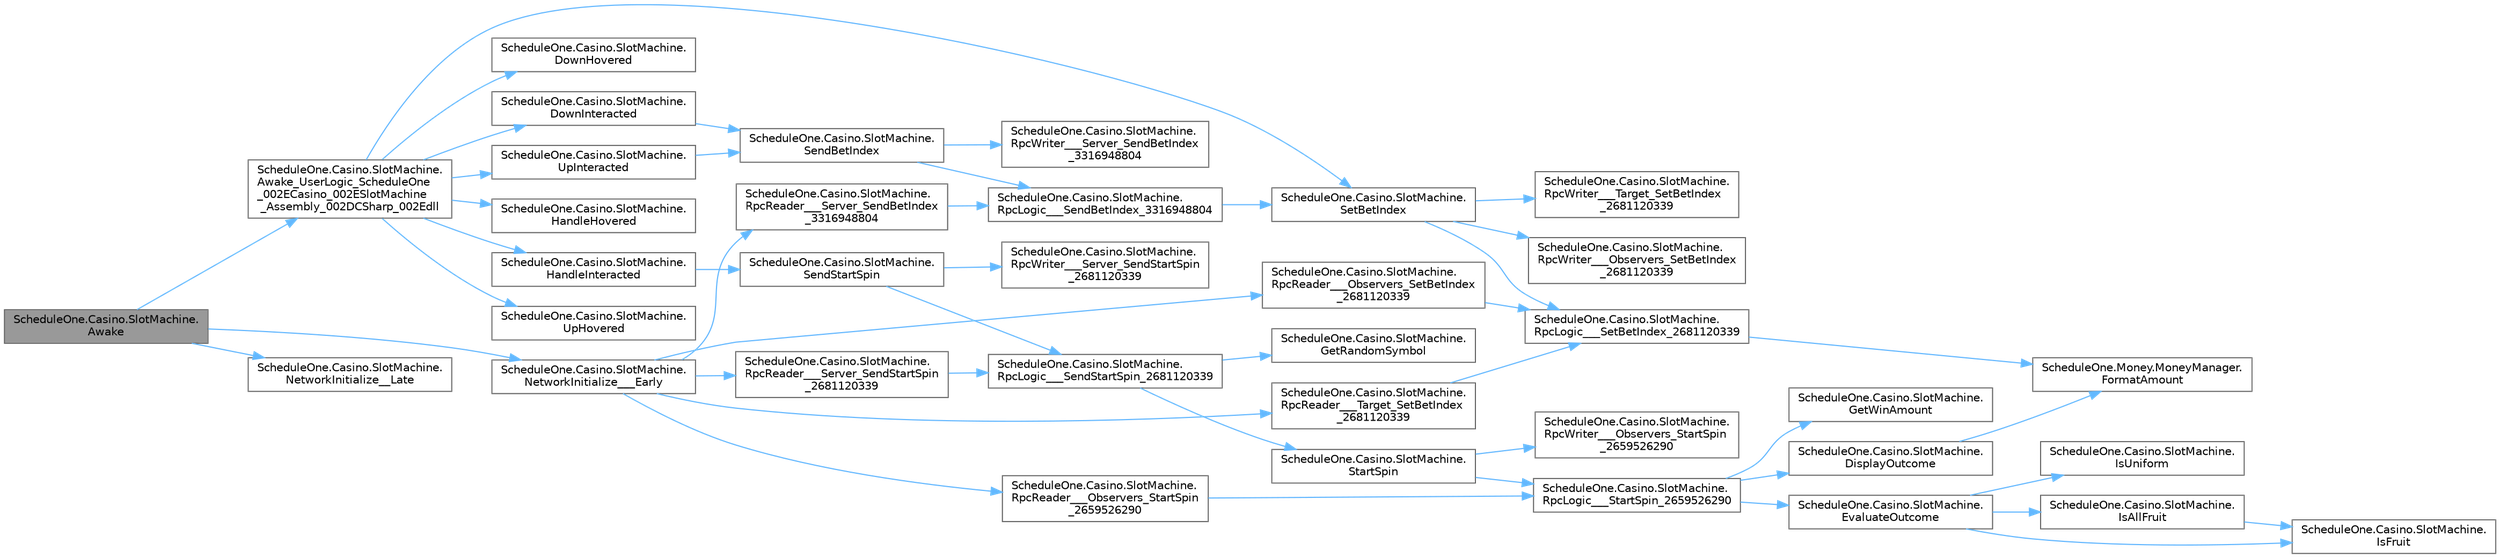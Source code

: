 digraph "ScheduleOne.Casino.SlotMachine.Awake"
{
 // LATEX_PDF_SIZE
  bgcolor="transparent";
  edge [fontname=Helvetica,fontsize=10,labelfontname=Helvetica,labelfontsize=10];
  node [fontname=Helvetica,fontsize=10,shape=box,height=0.2,width=0.4];
  rankdir="LR";
  Node1 [id="Node000001",label="ScheduleOne.Casino.SlotMachine.\lAwake",height=0.2,width=0.4,color="gray40", fillcolor="grey60", style="filled", fontcolor="black",tooltip=" "];
  Node1 -> Node2 [id="edge1_Node000001_Node000002",color="steelblue1",style="solid",tooltip=" "];
  Node2 [id="Node000002",label="ScheduleOne.Casino.SlotMachine.\lAwake_UserLogic_ScheduleOne\l_002ECasino_002ESlotMachine\l_Assembly_002DCSharp_002Edll",height=0.2,width=0.4,color="grey40", fillcolor="white", style="filled",URL="$class_schedule_one_1_1_casino_1_1_slot_machine.html#a38fd1264451f8550180e0dd37f5152dc",tooltip=" "];
  Node2 -> Node3 [id="edge2_Node000002_Node000003",color="steelblue1",style="solid",tooltip=" "];
  Node3 [id="Node000003",label="ScheduleOne.Casino.SlotMachine.\lDownHovered",height=0.2,width=0.4,color="grey40", fillcolor="white", style="filled",URL="$class_schedule_one_1_1_casino_1_1_slot_machine.html#a3adef15a89381b8c145037e73b967a27",tooltip=" "];
  Node2 -> Node4 [id="edge3_Node000002_Node000004",color="steelblue1",style="solid",tooltip=" "];
  Node4 [id="Node000004",label="ScheduleOne.Casino.SlotMachine.\lDownInteracted",height=0.2,width=0.4,color="grey40", fillcolor="white", style="filled",URL="$class_schedule_one_1_1_casino_1_1_slot_machine.html#a81b9e9d28cc4515cc413036fb74337fe",tooltip=" "];
  Node4 -> Node5 [id="edge4_Node000004_Node000005",color="steelblue1",style="solid",tooltip=" "];
  Node5 [id="Node000005",label="ScheduleOne.Casino.SlotMachine.\lSendBetIndex",height=0.2,width=0.4,color="grey40", fillcolor="white", style="filled",URL="$class_schedule_one_1_1_casino_1_1_slot_machine.html#a20fede213bf8f814a33be68947bd3b56",tooltip=" "];
  Node5 -> Node6 [id="edge5_Node000005_Node000006",color="steelblue1",style="solid",tooltip=" "];
  Node6 [id="Node000006",label="ScheduleOne.Casino.SlotMachine.\lRpcLogic___SendBetIndex_3316948804",height=0.2,width=0.4,color="grey40", fillcolor="white", style="filled",URL="$class_schedule_one_1_1_casino_1_1_slot_machine.html#a46e5006fffefdac70b850fb3ee9e06c7",tooltip=" "];
  Node6 -> Node7 [id="edge6_Node000006_Node000007",color="steelblue1",style="solid",tooltip=" "];
  Node7 [id="Node000007",label="ScheduleOne.Casino.SlotMachine.\lSetBetIndex",height=0.2,width=0.4,color="grey40", fillcolor="white", style="filled",URL="$class_schedule_one_1_1_casino_1_1_slot_machine.html#afeb9928c2370b7c6b753d3ea700b9657",tooltip=" "];
  Node7 -> Node8 [id="edge7_Node000007_Node000008",color="steelblue1",style="solid",tooltip=" "];
  Node8 [id="Node000008",label="ScheduleOne.Casino.SlotMachine.\lRpcLogic___SetBetIndex_2681120339",height=0.2,width=0.4,color="grey40", fillcolor="white", style="filled",URL="$class_schedule_one_1_1_casino_1_1_slot_machine.html#a512c2a21e1c7e0875e55a6e8d8c444e8",tooltip=" "];
  Node8 -> Node9 [id="edge8_Node000008_Node000009",color="steelblue1",style="solid",tooltip=" "];
  Node9 [id="Node000009",label="ScheduleOne.Money.MoneyManager.\lFormatAmount",height=0.2,width=0.4,color="grey40", fillcolor="white", style="filled",URL="$class_schedule_one_1_1_money_1_1_money_manager.html#a78b4073a7950bbf638996b8e16ac18e5",tooltip=" "];
  Node7 -> Node10 [id="edge9_Node000007_Node000010",color="steelblue1",style="solid",tooltip=" "];
  Node10 [id="Node000010",label="ScheduleOne.Casino.SlotMachine.\lRpcWriter___Observers_SetBetIndex\l_2681120339",height=0.2,width=0.4,color="grey40", fillcolor="white", style="filled",URL="$class_schedule_one_1_1_casino_1_1_slot_machine.html#a8877b1eea7eaca79bd6fea03ab48a2e1",tooltip=" "];
  Node7 -> Node11 [id="edge10_Node000007_Node000011",color="steelblue1",style="solid",tooltip=" "];
  Node11 [id="Node000011",label="ScheduleOne.Casino.SlotMachine.\lRpcWriter___Target_SetBetIndex\l_2681120339",height=0.2,width=0.4,color="grey40", fillcolor="white", style="filled",URL="$class_schedule_one_1_1_casino_1_1_slot_machine.html#ac8294424b338f19f393c129d8da010c5",tooltip=" "];
  Node5 -> Node12 [id="edge11_Node000005_Node000012",color="steelblue1",style="solid",tooltip=" "];
  Node12 [id="Node000012",label="ScheduleOne.Casino.SlotMachine.\lRpcWriter___Server_SendBetIndex\l_3316948804",height=0.2,width=0.4,color="grey40", fillcolor="white", style="filled",URL="$class_schedule_one_1_1_casino_1_1_slot_machine.html#a1b5e35b0361654954e92f0b9ed0f783c",tooltip=" "];
  Node2 -> Node13 [id="edge12_Node000002_Node000013",color="steelblue1",style="solid",tooltip=" "];
  Node13 [id="Node000013",label="ScheduleOne.Casino.SlotMachine.\lHandleHovered",height=0.2,width=0.4,color="grey40", fillcolor="white", style="filled",URL="$class_schedule_one_1_1_casino_1_1_slot_machine.html#a564f99d3010ce6d22650500fd33a11ee",tooltip=" "];
  Node2 -> Node14 [id="edge13_Node000002_Node000014",color="steelblue1",style="solid",tooltip=" "];
  Node14 [id="Node000014",label="ScheduleOne.Casino.SlotMachine.\lHandleInteracted",height=0.2,width=0.4,color="grey40", fillcolor="white", style="filled",URL="$class_schedule_one_1_1_casino_1_1_slot_machine.html#a36190af7336a3a3f0abe5e6fb31ad25d",tooltip=" "];
  Node14 -> Node15 [id="edge14_Node000014_Node000015",color="steelblue1",style="solid",tooltip=" "];
  Node15 [id="Node000015",label="ScheduleOne.Casino.SlotMachine.\lSendStartSpin",height=0.2,width=0.4,color="grey40", fillcolor="white", style="filled",URL="$class_schedule_one_1_1_casino_1_1_slot_machine.html#ac6f286e9d42f208bf7f9dc384a4fd565",tooltip=" "];
  Node15 -> Node16 [id="edge15_Node000015_Node000016",color="steelblue1",style="solid",tooltip=" "];
  Node16 [id="Node000016",label="ScheduleOne.Casino.SlotMachine.\lRpcLogic___SendStartSpin_2681120339",height=0.2,width=0.4,color="grey40", fillcolor="white", style="filled",URL="$class_schedule_one_1_1_casino_1_1_slot_machine.html#af8484b9d441ed21d22e7ca468baabc21",tooltip=" "];
  Node16 -> Node17 [id="edge16_Node000016_Node000017",color="steelblue1",style="solid",tooltip=" "];
  Node17 [id="Node000017",label="ScheduleOne.Casino.SlotMachine.\lGetRandomSymbol",height=0.2,width=0.4,color="grey40", fillcolor="white", style="filled",URL="$class_schedule_one_1_1_casino_1_1_slot_machine.html#aa98085eaabb93f36bed10b86c379783f",tooltip=" "];
  Node16 -> Node18 [id="edge17_Node000016_Node000018",color="steelblue1",style="solid",tooltip=" "];
  Node18 [id="Node000018",label="ScheduleOne.Casino.SlotMachine.\lStartSpin",height=0.2,width=0.4,color="grey40", fillcolor="white", style="filled",URL="$class_schedule_one_1_1_casino_1_1_slot_machine.html#afd64e6b0f59291b492c2e83e134c17ea",tooltip=" "];
  Node18 -> Node19 [id="edge18_Node000018_Node000019",color="steelblue1",style="solid",tooltip=" "];
  Node19 [id="Node000019",label="ScheduleOne.Casino.SlotMachine.\lRpcLogic___StartSpin_2659526290",height=0.2,width=0.4,color="grey40", fillcolor="white", style="filled",URL="$class_schedule_one_1_1_casino_1_1_slot_machine.html#a5d66859f79e00221b95b83d715ca7d1f",tooltip=" "];
  Node19 -> Node20 [id="edge19_Node000019_Node000020",color="steelblue1",style="solid",tooltip=" "];
  Node20 [id="Node000020",label="ScheduleOne.Casino.SlotMachine.\lDisplayOutcome",height=0.2,width=0.4,color="grey40", fillcolor="white", style="filled",URL="$class_schedule_one_1_1_casino_1_1_slot_machine.html#a0c94dae6a9e612bae25e82e03151855c",tooltip=" "];
  Node20 -> Node9 [id="edge20_Node000020_Node000009",color="steelblue1",style="solid",tooltip=" "];
  Node19 -> Node21 [id="edge21_Node000019_Node000021",color="steelblue1",style="solid",tooltip=" "];
  Node21 [id="Node000021",label="ScheduleOne.Casino.SlotMachine.\lEvaluateOutcome",height=0.2,width=0.4,color="grey40", fillcolor="white", style="filled",URL="$class_schedule_one_1_1_casino_1_1_slot_machine.html#ad757cc169597f9656b7e15e3ca423acd",tooltip=" "];
  Node21 -> Node22 [id="edge22_Node000021_Node000022",color="steelblue1",style="solid",tooltip=" "];
  Node22 [id="Node000022",label="ScheduleOne.Casino.SlotMachine.\lIsAllFruit",height=0.2,width=0.4,color="grey40", fillcolor="white", style="filled",URL="$class_schedule_one_1_1_casino_1_1_slot_machine.html#af454e6d8dc71761eb72c609a2e9cfde7",tooltip=" "];
  Node22 -> Node23 [id="edge23_Node000022_Node000023",color="steelblue1",style="solid",tooltip=" "];
  Node23 [id="Node000023",label="ScheduleOne.Casino.SlotMachine.\lIsFruit",height=0.2,width=0.4,color="grey40", fillcolor="white", style="filled",URL="$class_schedule_one_1_1_casino_1_1_slot_machine.html#ab63bf532dba3d74dcee95901e4050cef",tooltip=" "];
  Node21 -> Node23 [id="edge24_Node000021_Node000023",color="steelblue1",style="solid",tooltip=" "];
  Node21 -> Node24 [id="edge25_Node000021_Node000024",color="steelblue1",style="solid",tooltip=" "];
  Node24 [id="Node000024",label="ScheduleOne.Casino.SlotMachine.\lIsUniform",height=0.2,width=0.4,color="grey40", fillcolor="white", style="filled",URL="$class_schedule_one_1_1_casino_1_1_slot_machine.html#afc41687dba5ebc4acd9fd360478c753e",tooltip=" "];
  Node19 -> Node25 [id="edge26_Node000019_Node000025",color="steelblue1",style="solid",tooltip=" "];
  Node25 [id="Node000025",label="ScheduleOne.Casino.SlotMachine.\lGetWinAmount",height=0.2,width=0.4,color="grey40", fillcolor="white", style="filled",URL="$class_schedule_one_1_1_casino_1_1_slot_machine.html#a98831df84a3d0fb164dfd965f9372f3a",tooltip=" "];
  Node18 -> Node26 [id="edge27_Node000018_Node000026",color="steelblue1",style="solid",tooltip=" "];
  Node26 [id="Node000026",label="ScheduleOne.Casino.SlotMachine.\lRpcWriter___Observers_StartSpin\l_2659526290",height=0.2,width=0.4,color="grey40", fillcolor="white", style="filled",URL="$class_schedule_one_1_1_casino_1_1_slot_machine.html#ad3aa0ea3b4e2d8f8116a9b8877bae5ed",tooltip=" "];
  Node15 -> Node27 [id="edge28_Node000015_Node000027",color="steelblue1",style="solid",tooltip=" "];
  Node27 [id="Node000027",label="ScheduleOne.Casino.SlotMachine.\lRpcWriter___Server_SendStartSpin\l_2681120339",height=0.2,width=0.4,color="grey40", fillcolor="white", style="filled",URL="$class_schedule_one_1_1_casino_1_1_slot_machine.html#a650a0dd803f6b574c713ba14de7015e9",tooltip=" "];
  Node2 -> Node7 [id="edge29_Node000002_Node000007",color="steelblue1",style="solid",tooltip=" "];
  Node2 -> Node28 [id="edge30_Node000002_Node000028",color="steelblue1",style="solid",tooltip=" "];
  Node28 [id="Node000028",label="ScheduleOne.Casino.SlotMachine.\lUpHovered",height=0.2,width=0.4,color="grey40", fillcolor="white", style="filled",URL="$class_schedule_one_1_1_casino_1_1_slot_machine.html#ac67685d83f69055dcadc94c381218e0e",tooltip=" "];
  Node2 -> Node29 [id="edge31_Node000002_Node000029",color="steelblue1",style="solid",tooltip=" "];
  Node29 [id="Node000029",label="ScheduleOne.Casino.SlotMachine.\lUpInteracted",height=0.2,width=0.4,color="grey40", fillcolor="white", style="filled",URL="$class_schedule_one_1_1_casino_1_1_slot_machine.html#a06ea6b96def867c9615153f89c4269e3",tooltip=" "];
  Node29 -> Node5 [id="edge32_Node000029_Node000005",color="steelblue1",style="solid",tooltip=" "];
  Node1 -> Node30 [id="edge33_Node000001_Node000030",color="steelblue1",style="solid",tooltip=" "];
  Node30 [id="Node000030",label="ScheduleOne.Casino.SlotMachine.\lNetworkInitialize___Early",height=0.2,width=0.4,color="grey40", fillcolor="white", style="filled",URL="$class_schedule_one_1_1_casino_1_1_slot_machine.html#aa58f6c2d36dcbfbbba994b5e8db2c17c",tooltip=" "];
  Node30 -> Node31 [id="edge34_Node000030_Node000031",color="steelblue1",style="solid",tooltip=" "];
  Node31 [id="Node000031",label="ScheduleOne.Casino.SlotMachine.\lRpcReader___Observers_SetBetIndex\l_2681120339",height=0.2,width=0.4,color="grey40", fillcolor="white", style="filled",URL="$class_schedule_one_1_1_casino_1_1_slot_machine.html#ad93b211c05f7df4667fc810f50156b06",tooltip=" "];
  Node31 -> Node8 [id="edge35_Node000031_Node000008",color="steelblue1",style="solid",tooltip=" "];
  Node30 -> Node32 [id="edge36_Node000030_Node000032",color="steelblue1",style="solid",tooltip=" "];
  Node32 [id="Node000032",label="ScheduleOne.Casino.SlotMachine.\lRpcReader___Observers_StartSpin\l_2659526290",height=0.2,width=0.4,color="grey40", fillcolor="white", style="filled",URL="$class_schedule_one_1_1_casino_1_1_slot_machine.html#a60fde022d149ef4e399810c405211fb1",tooltip=" "];
  Node32 -> Node19 [id="edge37_Node000032_Node000019",color="steelblue1",style="solid",tooltip=" "];
  Node30 -> Node33 [id="edge38_Node000030_Node000033",color="steelblue1",style="solid",tooltip=" "];
  Node33 [id="Node000033",label="ScheduleOne.Casino.SlotMachine.\lRpcReader___Server_SendBetIndex\l_3316948804",height=0.2,width=0.4,color="grey40", fillcolor="white", style="filled",URL="$class_schedule_one_1_1_casino_1_1_slot_machine.html#a0d23df4acf3206954a63e68ad55c4a66",tooltip=" "];
  Node33 -> Node6 [id="edge39_Node000033_Node000006",color="steelblue1",style="solid",tooltip=" "];
  Node30 -> Node34 [id="edge40_Node000030_Node000034",color="steelblue1",style="solid",tooltip=" "];
  Node34 [id="Node000034",label="ScheduleOne.Casino.SlotMachine.\lRpcReader___Server_SendStartSpin\l_2681120339",height=0.2,width=0.4,color="grey40", fillcolor="white", style="filled",URL="$class_schedule_one_1_1_casino_1_1_slot_machine.html#a79520060633f394fd6c7c95144d1e669",tooltip=" "];
  Node34 -> Node16 [id="edge41_Node000034_Node000016",color="steelblue1",style="solid",tooltip=" "];
  Node30 -> Node35 [id="edge42_Node000030_Node000035",color="steelblue1",style="solid",tooltip=" "];
  Node35 [id="Node000035",label="ScheduleOne.Casino.SlotMachine.\lRpcReader___Target_SetBetIndex\l_2681120339",height=0.2,width=0.4,color="grey40", fillcolor="white", style="filled",URL="$class_schedule_one_1_1_casino_1_1_slot_machine.html#a90e089787b359e2b7c052dc7fc5dd894",tooltip=" "];
  Node35 -> Node8 [id="edge43_Node000035_Node000008",color="steelblue1",style="solid",tooltip=" "];
  Node1 -> Node36 [id="edge44_Node000001_Node000036",color="steelblue1",style="solid",tooltip=" "];
  Node36 [id="Node000036",label="ScheduleOne.Casino.SlotMachine.\lNetworkInitialize__Late",height=0.2,width=0.4,color="grey40", fillcolor="white", style="filled",URL="$class_schedule_one_1_1_casino_1_1_slot_machine.html#a3367aa97f1bdb225ba19519263230489",tooltip=" "];
}
